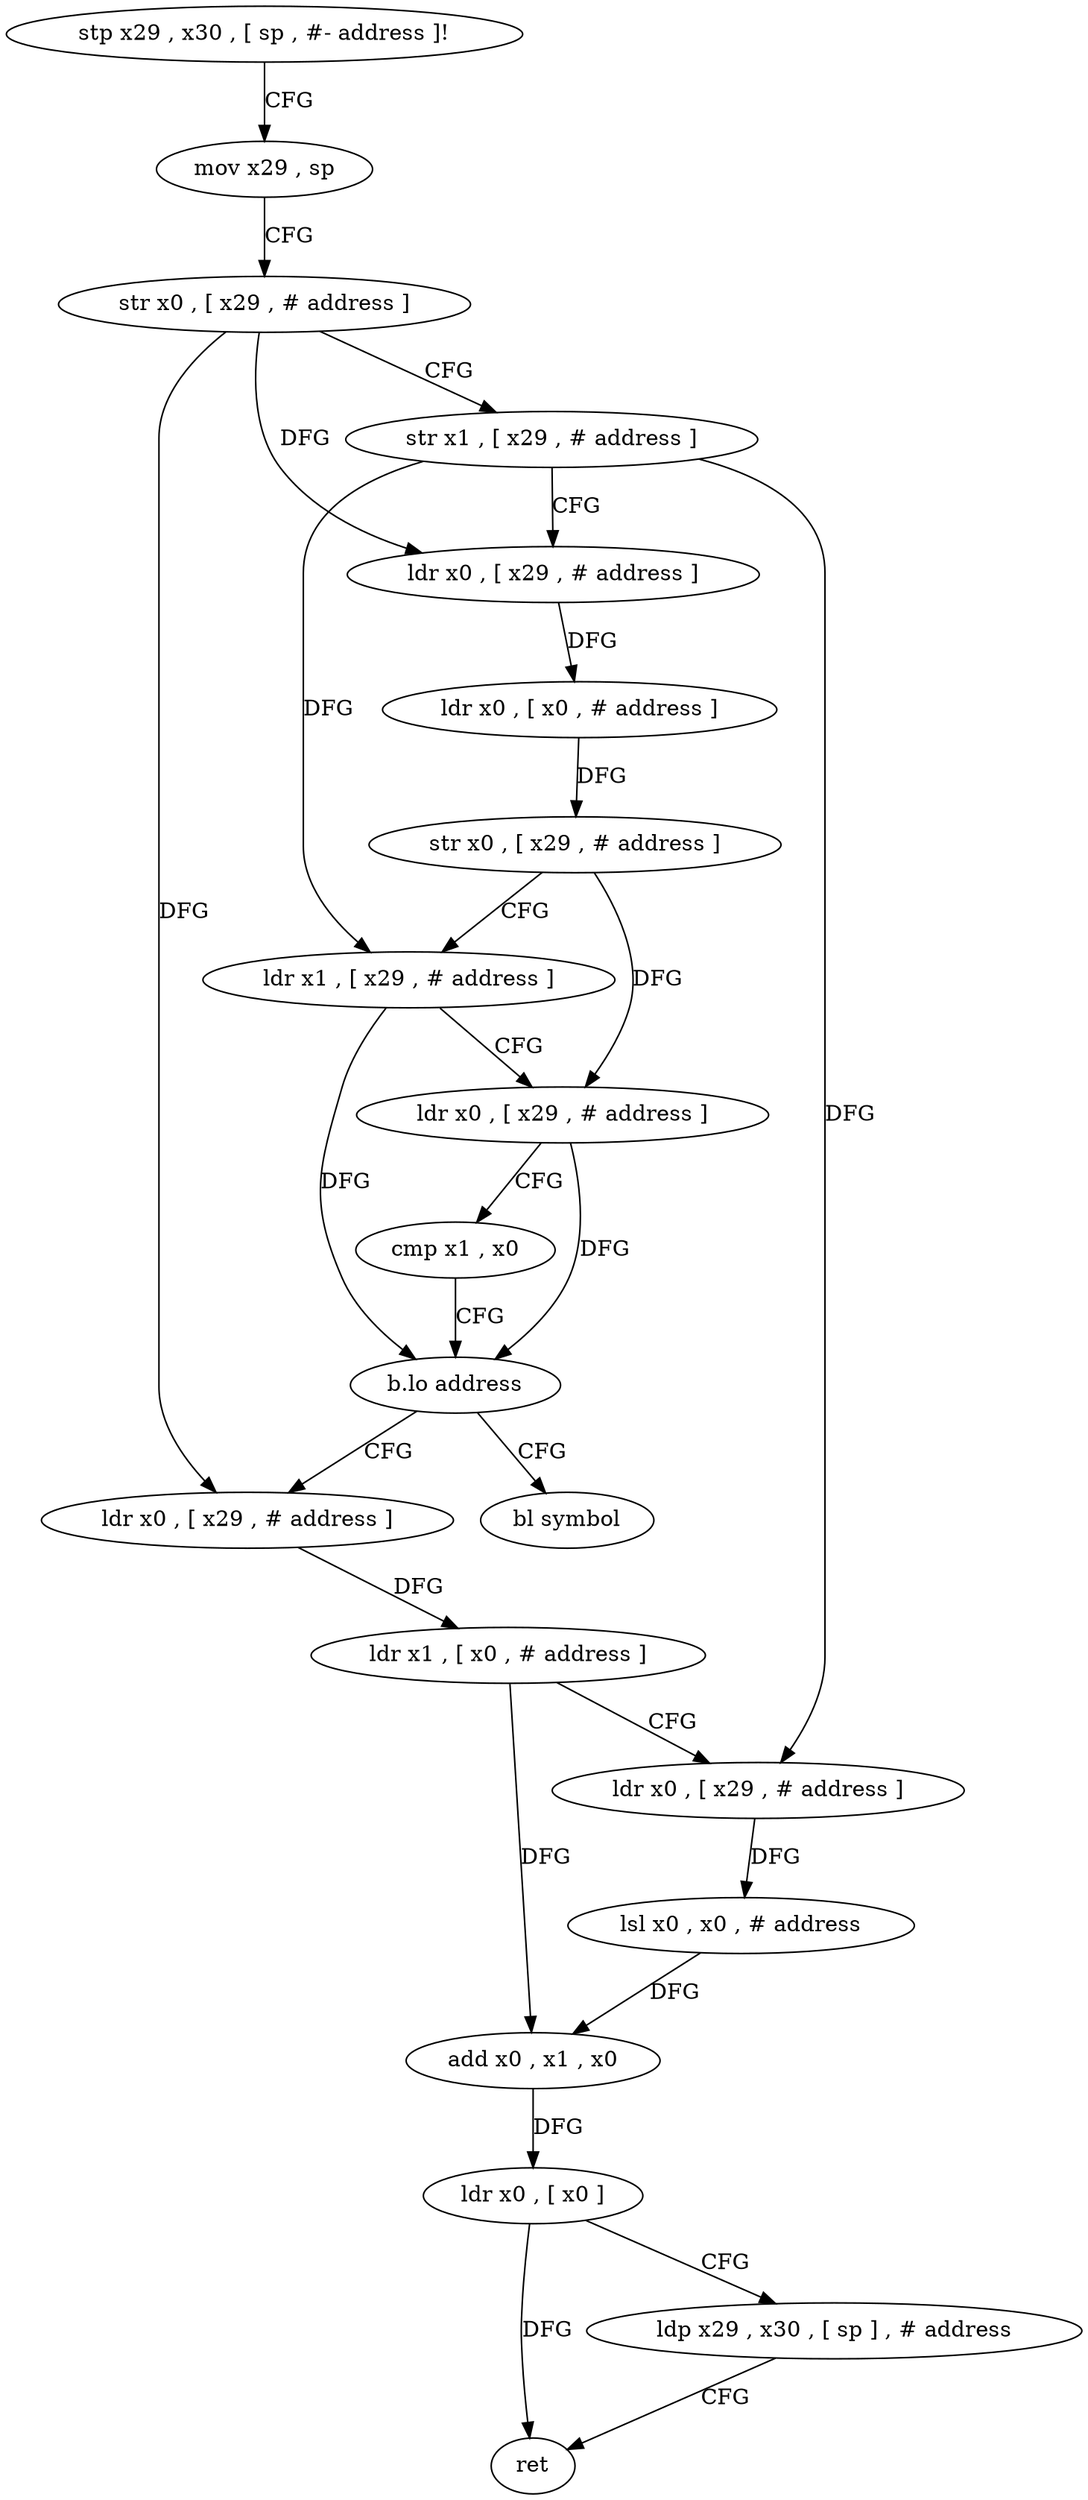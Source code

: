 digraph "func" {
"189004" [label = "stp x29 , x30 , [ sp , #- address ]!" ]
"189008" [label = "mov x29 , sp" ]
"189012" [label = "str x0 , [ x29 , # address ]" ]
"189016" [label = "str x1 , [ x29 , # address ]" ]
"189020" [label = "ldr x0 , [ x29 , # address ]" ]
"189024" [label = "ldr x0 , [ x0 , # address ]" ]
"189028" [label = "str x0 , [ x29 , # address ]" ]
"189032" [label = "ldr x1 , [ x29 , # address ]" ]
"189036" [label = "ldr x0 , [ x29 , # address ]" ]
"189040" [label = "cmp x1 , x0" ]
"189044" [label = "b.lo address" ]
"189052" [label = "ldr x0 , [ x29 , # address ]" ]
"189048" [label = "bl symbol" ]
"189056" [label = "ldr x1 , [ x0 , # address ]" ]
"189060" [label = "ldr x0 , [ x29 , # address ]" ]
"189064" [label = "lsl x0 , x0 , # address" ]
"189068" [label = "add x0 , x1 , x0" ]
"189072" [label = "ldr x0 , [ x0 ]" ]
"189076" [label = "ldp x29 , x30 , [ sp ] , # address" ]
"189080" [label = "ret" ]
"189004" -> "189008" [ label = "CFG" ]
"189008" -> "189012" [ label = "CFG" ]
"189012" -> "189016" [ label = "CFG" ]
"189012" -> "189020" [ label = "DFG" ]
"189012" -> "189052" [ label = "DFG" ]
"189016" -> "189020" [ label = "CFG" ]
"189016" -> "189032" [ label = "DFG" ]
"189016" -> "189060" [ label = "DFG" ]
"189020" -> "189024" [ label = "DFG" ]
"189024" -> "189028" [ label = "DFG" ]
"189028" -> "189032" [ label = "CFG" ]
"189028" -> "189036" [ label = "DFG" ]
"189032" -> "189036" [ label = "CFG" ]
"189032" -> "189044" [ label = "DFG" ]
"189036" -> "189040" [ label = "CFG" ]
"189036" -> "189044" [ label = "DFG" ]
"189040" -> "189044" [ label = "CFG" ]
"189044" -> "189052" [ label = "CFG" ]
"189044" -> "189048" [ label = "CFG" ]
"189052" -> "189056" [ label = "DFG" ]
"189056" -> "189060" [ label = "CFG" ]
"189056" -> "189068" [ label = "DFG" ]
"189060" -> "189064" [ label = "DFG" ]
"189064" -> "189068" [ label = "DFG" ]
"189068" -> "189072" [ label = "DFG" ]
"189072" -> "189076" [ label = "CFG" ]
"189072" -> "189080" [ label = "DFG" ]
"189076" -> "189080" [ label = "CFG" ]
}
